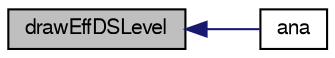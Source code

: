 digraph "drawEffDSLevel"
{
  bgcolor="transparent";
  edge [fontname="FreeSans",fontsize="10",labelfontname="FreeSans",labelfontsize="10"];
  node [fontname="FreeSans",fontsize="10",shape=record];
  rankdir="LR";
  Node1 [label="drawEffDSLevel",height=0.2,width=0.4,color="black", fillcolor="grey75", style="filled" fontcolor="black"];
  Node1 -> Node2 [dir="back",color="midnightblue",fontsize="10",style="solid",fontname="FreeSans"];
  Node2 [label="ana",height=0.2,width=0.4,color="black",URL="$d8/d28/TrkDev_2ana_8C.html#a24b637aefa84c667b63905e9be5a8f69"];
}
